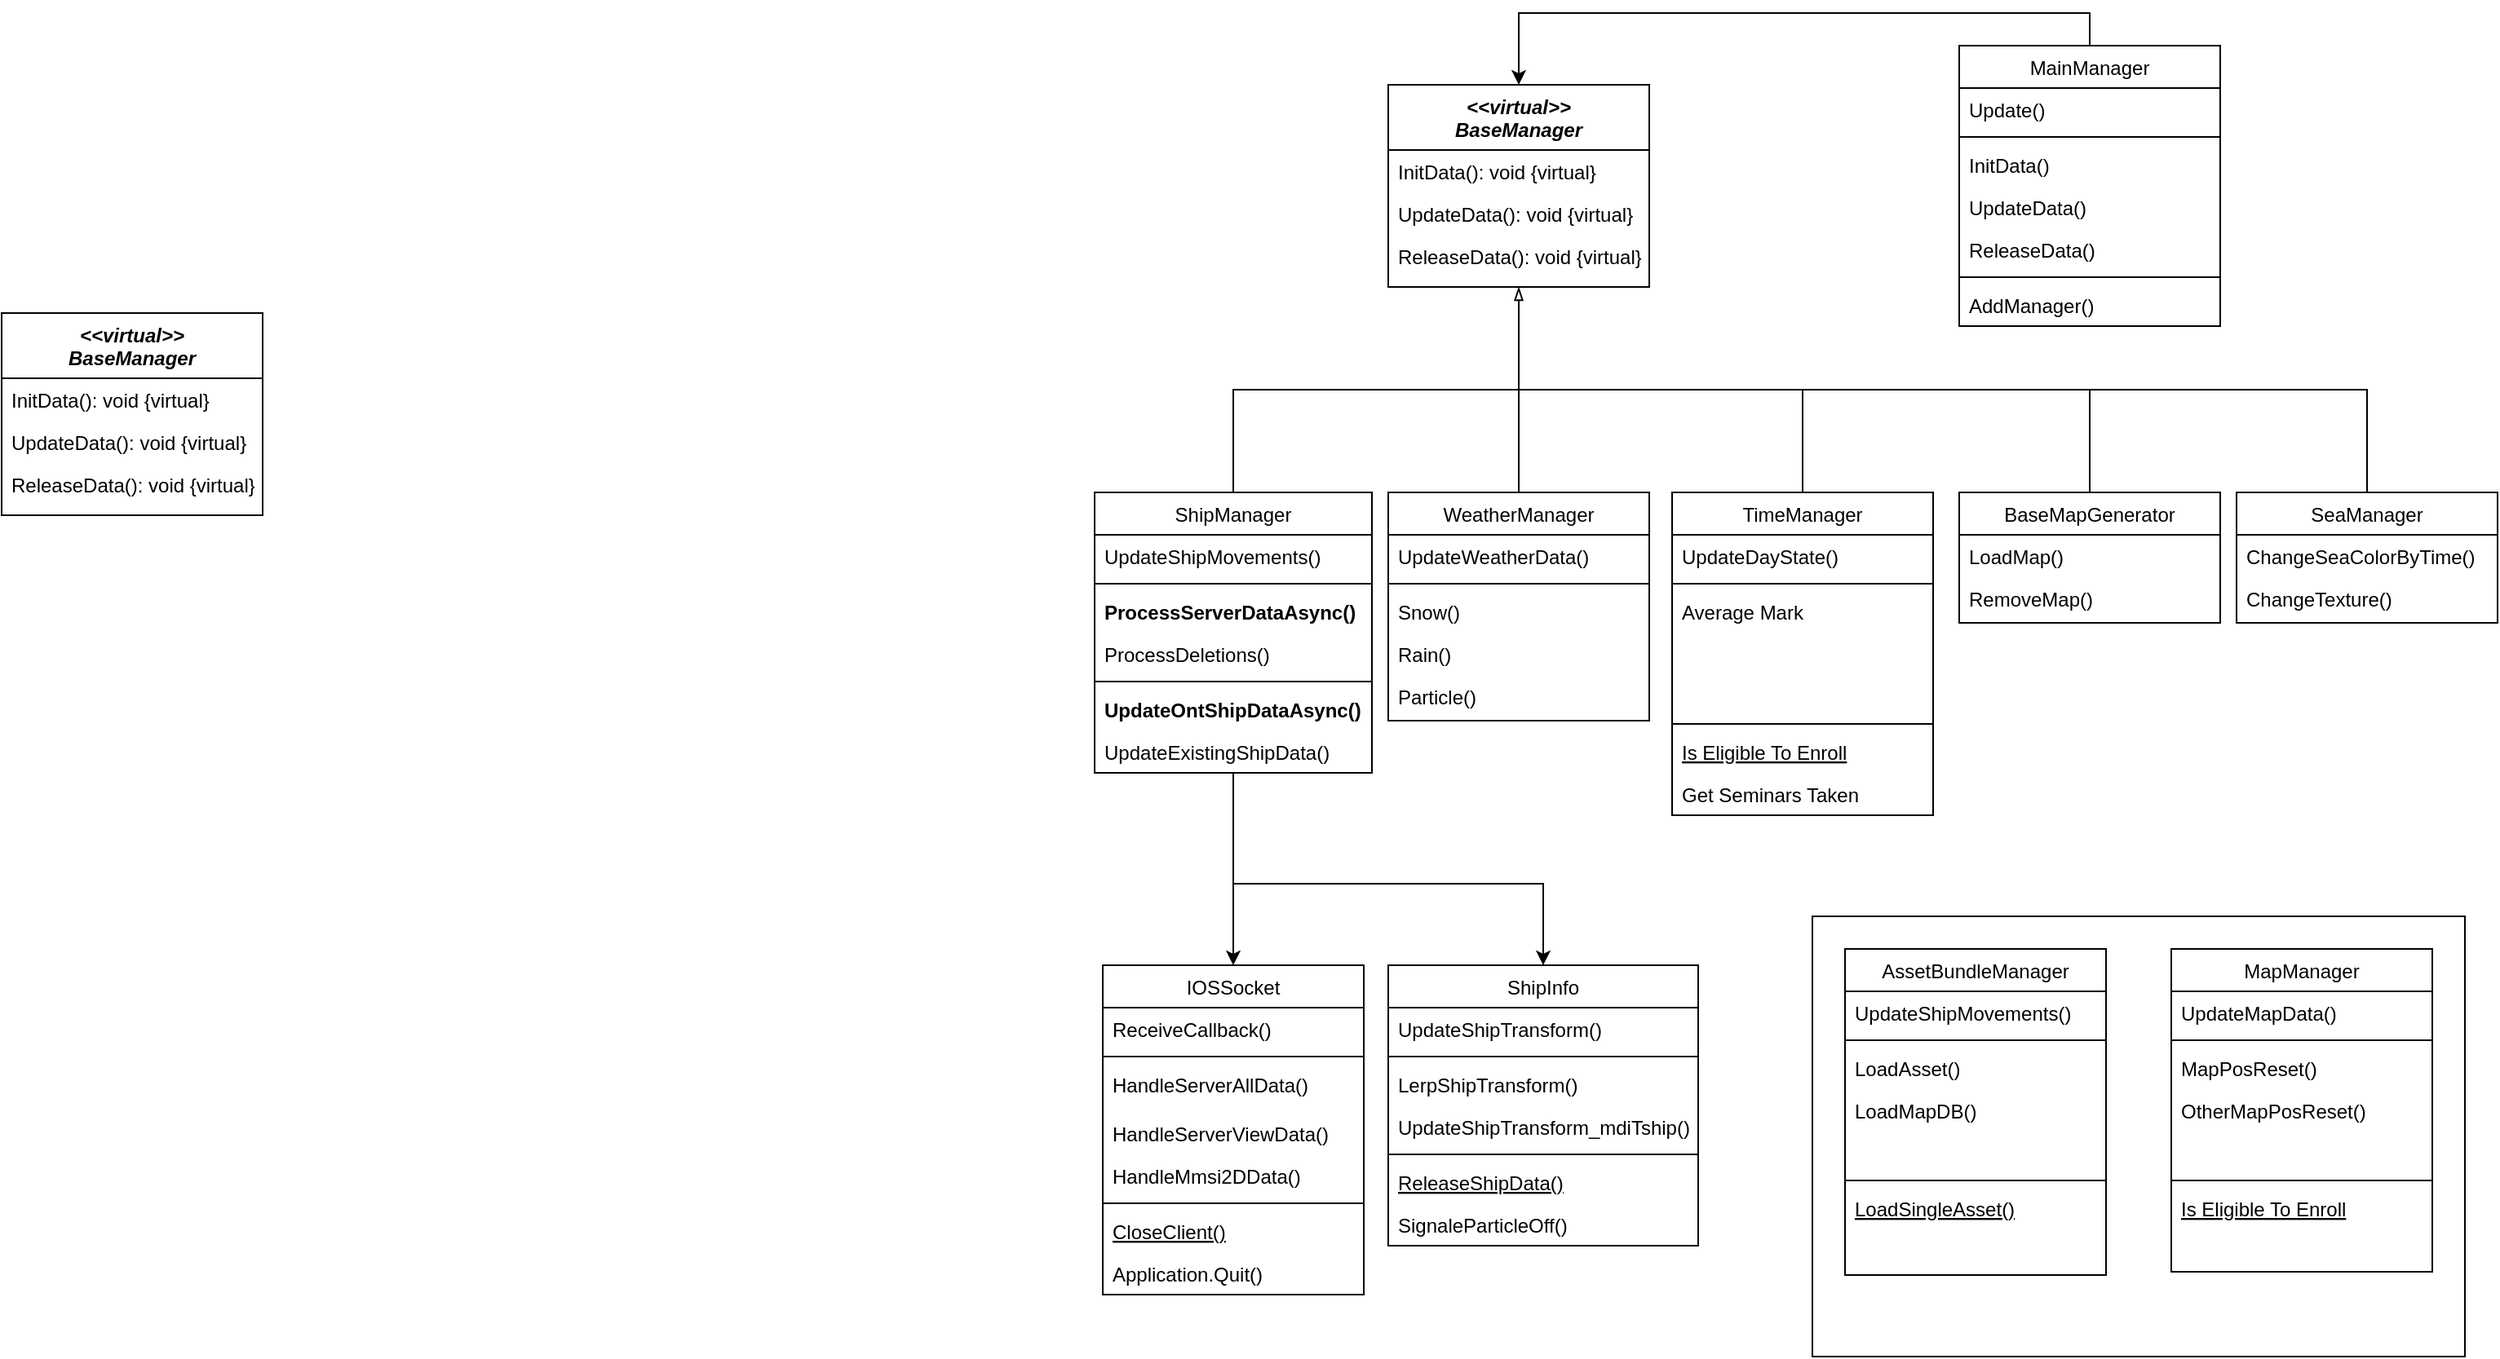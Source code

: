 <mxfile version="26.1.0">
  <diagram id="C5RBs43oDa-KdzZeNtuy" name="Page-1">
    <mxGraphModel dx="1985" dy="1126" grid="1" gridSize="10" guides="1" tooltips="1" connect="1" arrows="1" fold="1" page="1" pageScale="1" pageWidth="827" pageHeight="1169" math="0" shadow="0">
      <root>
        <mxCell id="WIyWlLk6GJQsqaUBKTNV-0" />
        <mxCell id="WIyWlLk6GJQsqaUBKTNV-1" parent="WIyWlLk6GJQsqaUBKTNV-0" />
        <mxCell id="UvAnDfyCXkps3YZP4fd6-12" value="" style="rounded=0;whiteSpace=wrap;html=1;" parent="WIyWlLk6GJQsqaUBKTNV-1" vertex="1">
          <mxGeometry x="500" y="740" width="400" height="270" as="geometry" />
        </mxCell>
        <mxCell id="DfZ1ENgfGOCCnhcyJ7iV-7" style="edgeStyle=orthogonalEdgeStyle;rounded=0;orthogonalLoop=1;jettySize=auto;html=1;entryX=0.5;entryY=1;entryDx=0;entryDy=0;exitX=0.5;exitY=0;exitDx=0;exitDy=0;endArrow=blockThin;endFill=0;" parent="WIyWlLk6GJQsqaUBKTNV-1" source="Alj4u0pKhrqVnWT4v8zK-0" target="Alj4u0pKhrqVnWT4v8zK-43" edge="1">
          <mxGeometry relative="1" as="geometry" />
        </mxCell>
        <mxCell id="DfZ1ENgfGOCCnhcyJ7iV-39" style="edgeStyle=orthogonalEdgeStyle;rounded=0;orthogonalLoop=1;jettySize=auto;html=1;entryX=0.5;entryY=0;entryDx=0;entryDy=0;" parent="WIyWlLk6GJQsqaUBKTNV-1" source="Alj4u0pKhrqVnWT4v8zK-0" target="0cpGOV-_o9rDiRtPM4y9-1" edge="1">
          <mxGeometry relative="1" as="geometry" />
        </mxCell>
        <mxCell id="UvAnDfyCXkps3YZP4fd6-2" style="edgeStyle=orthogonalEdgeStyle;rounded=0;orthogonalLoop=1;jettySize=auto;html=1;entryX=0.5;entryY=0;entryDx=0;entryDy=0;" parent="WIyWlLk6GJQsqaUBKTNV-1" source="Alj4u0pKhrqVnWT4v8zK-0" target="Alj4u0pKhrqVnWT4v8zK-23" edge="1">
          <mxGeometry relative="1" as="geometry">
            <Array as="points">
              <mxPoint x="145" y="720" />
              <mxPoint x="335" y="720" />
            </Array>
          </mxGeometry>
        </mxCell>
        <mxCell id="Alj4u0pKhrqVnWT4v8zK-0" value="ShipManager" style="swimlane;fontStyle=0;align=center;verticalAlign=top;childLayout=stackLayout;horizontal=1;startSize=26;horizontalStack=0;resizeParent=1;resizeLast=0;collapsible=1;marginBottom=0;rounded=0;shadow=0;strokeWidth=1;" parent="WIyWlLk6GJQsqaUBKTNV-1" vertex="1">
          <mxGeometry x="60" y="480" width="170" height="172" as="geometry">
            <mxRectangle x="130" y="380" width="160" height="26" as="alternateBounds" />
          </mxGeometry>
        </mxCell>
        <mxCell id="Alj4u0pKhrqVnWT4v8zK-1" value="UpdateShipMovements()" style="text;align=left;verticalAlign=top;spacingLeft=4;spacingRight=4;overflow=hidden;rotatable=0;points=[[0,0.5],[1,0.5]];portConstraint=eastwest;" parent="Alj4u0pKhrqVnWT4v8zK-0" vertex="1">
          <mxGeometry y="26" width="170" height="26" as="geometry" />
        </mxCell>
        <mxCell id="Alj4u0pKhrqVnWT4v8zK-22" value="" style="line;html=1;strokeWidth=1;align=left;verticalAlign=middle;spacingTop=-1;spacingLeft=3;spacingRight=3;rotatable=0;labelPosition=right;points=[];portConstraint=eastwest;" parent="Alj4u0pKhrqVnWT4v8zK-0" vertex="1">
          <mxGeometry y="52" width="170" height="8" as="geometry" />
        </mxCell>
        <mxCell id="Alj4u0pKhrqVnWT4v8zK-2" value="ProcessServerDataAsync()" style="text;align=left;verticalAlign=top;spacingLeft=4;spacingRight=4;overflow=hidden;rotatable=0;points=[[0,0.5],[1,0.5]];portConstraint=eastwest;rounded=0;shadow=0;html=0;fontStyle=1" parent="Alj4u0pKhrqVnWT4v8zK-0" vertex="1">
          <mxGeometry y="60" width="170" height="26" as="geometry" />
        </mxCell>
        <mxCell id="Alj4u0pKhrqVnWT4v8zK-15" value="ProcessDeletions()" style="text;align=left;verticalAlign=top;spacingLeft=4;spacingRight=4;overflow=hidden;rotatable=0;points=[[0,0.5],[1,0.5]];portConstraint=eastwest;rounded=0;shadow=0;html=0;" parent="Alj4u0pKhrqVnWT4v8zK-0" vertex="1">
          <mxGeometry y="86" width="170" height="26" as="geometry" />
        </mxCell>
        <mxCell id="Alj4u0pKhrqVnWT4v8zK-3" value="" style="line;html=1;strokeWidth=1;align=left;verticalAlign=middle;spacingTop=-1;spacingLeft=3;spacingRight=3;rotatable=0;labelPosition=right;points=[];portConstraint=eastwest;" parent="Alj4u0pKhrqVnWT4v8zK-0" vertex="1">
          <mxGeometry y="112" width="170" height="8" as="geometry" />
        </mxCell>
        <mxCell id="Alj4u0pKhrqVnWT4v8zK-16" value="UpdateOntShipDataAsync()" style="text;align=left;verticalAlign=top;spacingLeft=4;spacingRight=4;overflow=hidden;rotatable=0;points=[[0,0.5],[1,0.5]];portConstraint=eastwest;rounded=0;shadow=0;html=0;strokeColor=none;fontStyle=1" parent="Alj4u0pKhrqVnWT4v8zK-0" vertex="1">
          <mxGeometry y="120" width="170" height="26" as="geometry" />
        </mxCell>
        <mxCell id="Alj4u0pKhrqVnWT4v8zK-5" value="UpdateExistingShipData()" style="text;align=left;verticalAlign=top;spacingLeft=4;spacingRight=4;overflow=hidden;rotatable=0;points=[[0,0.5],[1,0.5]];portConstraint=eastwest;" parent="Alj4u0pKhrqVnWT4v8zK-0" vertex="1">
          <mxGeometry y="146" width="170" height="26" as="geometry" />
        </mxCell>
        <mxCell id="Alj4u0pKhrqVnWT4v8zK-23" value="ShipInfo" style="swimlane;fontStyle=0;align=center;verticalAlign=top;childLayout=stackLayout;horizontal=1;startSize=26;horizontalStack=0;resizeParent=1;resizeLast=0;collapsible=1;marginBottom=0;rounded=0;shadow=0;strokeWidth=1;" parent="WIyWlLk6GJQsqaUBKTNV-1" vertex="1">
          <mxGeometry x="240" y="770" width="190" height="172" as="geometry">
            <mxRectangle x="370" y="600" width="160" height="26" as="alternateBounds" />
          </mxGeometry>
        </mxCell>
        <mxCell id="Alj4u0pKhrqVnWT4v8zK-24" value="UpdateShipTransform()" style="text;align=left;verticalAlign=top;spacingLeft=4;spacingRight=4;overflow=hidden;rotatable=0;points=[[0,0.5],[1,0.5]];portConstraint=eastwest;" parent="Alj4u0pKhrqVnWT4v8zK-23" vertex="1">
          <mxGeometry y="26" width="190" height="26" as="geometry" />
        </mxCell>
        <mxCell id="Alj4u0pKhrqVnWT4v8zK-25" value="" style="line;html=1;strokeWidth=1;align=left;verticalAlign=middle;spacingTop=-1;spacingLeft=3;spacingRight=3;rotatable=0;labelPosition=right;points=[];portConstraint=eastwest;" parent="Alj4u0pKhrqVnWT4v8zK-23" vertex="1">
          <mxGeometry y="52" width="190" height="8" as="geometry" />
        </mxCell>
        <mxCell id="Alj4u0pKhrqVnWT4v8zK-26" value="LerpShipTransform()" style="text;align=left;verticalAlign=top;spacingLeft=4;spacingRight=4;overflow=hidden;rotatable=0;points=[[0,0.5],[1,0.5]];portConstraint=eastwest;rounded=0;shadow=0;html=0;" parent="Alj4u0pKhrqVnWT4v8zK-23" vertex="1">
          <mxGeometry y="60" width="190" height="26" as="geometry" />
        </mxCell>
        <mxCell id="Alj4u0pKhrqVnWT4v8zK-27" value="UpdateShipTransform_mdiTship()" style="text;align=left;verticalAlign=top;spacingLeft=4;spacingRight=4;overflow=hidden;rotatable=0;points=[[0,0.5],[1,0.5]];portConstraint=eastwest;rounded=0;shadow=0;html=0;" parent="Alj4u0pKhrqVnWT4v8zK-23" vertex="1">
          <mxGeometry y="86" width="190" height="26" as="geometry" />
        </mxCell>
        <mxCell id="Alj4u0pKhrqVnWT4v8zK-29" value="" style="line;html=1;strokeWidth=1;align=left;verticalAlign=middle;spacingTop=-1;spacingLeft=3;spacingRight=3;rotatable=0;labelPosition=right;points=[];portConstraint=eastwest;" parent="Alj4u0pKhrqVnWT4v8zK-23" vertex="1">
          <mxGeometry y="112" width="190" height="8" as="geometry" />
        </mxCell>
        <mxCell id="Alj4u0pKhrqVnWT4v8zK-30" value="ReleaseShipData()" style="text;align=left;verticalAlign=top;spacingLeft=4;spacingRight=4;overflow=hidden;rotatable=0;points=[[0,0.5],[1,0.5]];portConstraint=eastwest;fontStyle=4" parent="Alj4u0pKhrqVnWT4v8zK-23" vertex="1">
          <mxGeometry y="120" width="190" height="26" as="geometry" />
        </mxCell>
        <mxCell id="Alj4u0pKhrqVnWT4v8zK-31" value="SignaleParticleOff()" style="text;align=left;verticalAlign=top;spacingLeft=4;spacingRight=4;overflow=hidden;rotatable=0;points=[[0,0.5],[1,0.5]];portConstraint=eastwest;" parent="Alj4u0pKhrqVnWT4v8zK-23" vertex="1">
          <mxGeometry y="146" width="190" height="26" as="geometry" />
        </mxCell>
        <mxCell id="DfZ1ENgfGOCCnhcyJ7iV-30" style="edgeStyle=orthogonalEdgeStyle;rounded=0;orthogonalLoop=1;jettySize=auto;html=1;endArrow=none;startFill=0;exitX=0.5;exitY=0;exitDx=0;exitDy=0;" parent="WIyWlLk6GJQsqaUBKTNV-1" source="Alj4u0pKhrqVnWT4v8zK-32" edge="1">
          <mxGeometry relative="1" as="geometry">
            <mxPoint x="670" y="477" as="sourcePoint" />
            <mxPoint x="320" y="380" as="targetPoint" />
            <Array as="points">
              <mxPoint x="670" y="417" />
              <mxPoint x="320" y="417" />
            </Array>
          </mxGeometry>
        </mxCell>
        <mxCell id="Alj4u0pKhrqVnWT4v8zK-32" value="BaseMapGenerator" style="swimlane;fontStyle=0;align=center;verticalAlign=top;childLayout=stackLayout;horizontal=1;startSize=26;horizontalStack=0;resizeParent=1;resizeLast=0;collapsible=1;marginBottom=0;rounded=0;shadow=0;strokeWidth=1;" parent="WIyWlLk6GJQsqaUBKTNV-1" vertex="1">
          <mxGeometry x="590" y="480" width="160" height="80" as="geometry">
            <mxRectangle x="130" y="380" width="160" height="26" as="alternateBounds" />
          </mxGeometry>
        </mxCell>
        <mxCell id="Alj4u0pKhrqVnWT4v8zK-35" value="LoadMap()&#xa;" style="text;align=left;verticalAlign=top;spacingLeft=4;spacingRight=4;overflow=hidden;rotatable=0;points=[[0,0.5],[1,0.5]];portConstraint=eastwest;rounded=0;shadow=0;html=0;" parent="Alj4u0pKhrqVnWT4v8zK-32" vertex="1">
          <mxGeometry y="26" width="160" height="26" as="geometry" />
        </mxCell>
        <mxCell id="Alj4u0pKhrqVnWT4v8zK-36" value="RemoveMap()" style="text;align=left;verticalAlign=top;spacingLeft=4;spacingRight=4;overflow=hidden;rotatable=0;points=[[0,0.5],[1,0.5]];portConstraint=eastwest;rounded=0;shadow=0;html=0;" parent="Alj4u0pKhrqVnWT4v8zK-32" vertex="1">
          <mxGeometry y="52" width="160" height="26" as="geometry" />
        </mxCell>
        <mxCell id="Alj4u0pKhrqVnWT4v8zK-43" value="&lt;&lt;virtual&gt;&gt;&#xa;BaseManager" style="swimlane;fontStyle=3;align=center;verticalAlign=top;childLayout=stackLayout;horizontal=1;startSize=40;horizontalStack=0;resizeParent=1;resizeLast=0;collapsible=1;marginBottom=0;rounded=0;shadow=0;strokeWidth=1;" parent="WIyWlLk6GJQsqaUBKTNV-1" vertex="1">
          <mxGeometry x="240" y="230" width="160" height="124" as="geometry">
            <mxRectangle x="130" y="380" width="160" height="26" as="alternateBounds" />
          </mxGeometry>
        </mxCell>
        <mxCell id="Alj4u0pKhrqVnWT4v8zK-44" value="InitData(): void {virtual} " style="text;align=left;verticalAlign=top;spacingLeft=4;spacingRight=4;overflow=hidden;rotatable=0;points=[[0,0.5],[1,0.5]];portConstraint=eastwest;" parent="Alj4u0pKhrqVnWT4v8zK-43" vertex="1">
          <mxGeometry y="40" width="160" height="26" as="geometry" />
        </mxCell>
        <mxCell id="Alj4u0pKhrqVnWT4v8zK-46" value="UpdateData(): void {virtual}" style="text;align=left;verticalAlign=top;spacingLeft=4;spacingRight=4;overflow=hidden;rotatable=0;points=[[0,0.5],[1,0.5]];portConstraint=eastwest;rounded=0;shadow=0;html=0;" parent="Alj4u0pKhrqVnWT4v8zK-43" vertex="1">
          <mxGeometry y="66" width="160" height="26" as="geometry" />
        </mxCell>
        <mxCell id="Alj4u0pKhrqVnWT4v8zK-51" value="ReleaseData(): void {virtual}" style="text;align=left;verticalAlign=top;spacingLeft=4;spacingRight=4;overflow=hidden;rotatable=0;points=[[0,0.5],[1,0.5]];portConstraint=eastwest;" parent="Alj4u0pKhrqVnWT4v8zK-43" vertex="1">
          <mxGeometry y="92" width="160" height="26" as="geometry" />
        </mxCell>
        <mxCell id="DfZ1ENgfGOCCnhcyJ7iV-34" style="edgeStyle=orthogonalEdgeStyle;rounded=0;orthogonalLoop=1;jettySize=auto;html=1;exitX=0.5;exitY=0;exitDx=0;exitDy=0;entryX=0.5;entryY=0;entryDx=0;entryDy=0;" parent="WIyWlLk6GJQsqaUBKTNV-1" source="Alj4u0pKhrqVnWT4v8zK-52" target="Alj4u0pKhrqVnWT4v8zK-43" edge="1">
          <mxGeometry relative="1" as="geometry" />
        </mxCell>
        <mxCell id="Alj4u0pKhrqVnWT4v8zK-52" value="MainManager" style="swimlane;fontStyle=0;align=center;verticalAlign=top;childLayout=stackLayout;horizontal=1;startSize=26;horizontalStack=0;resizeParent=1;resizeLast=0;collapsible=1;marginBottom=0;rounded=0;shadow=0;strokeWidth=1;" parent="WIyWlLk6GJQsqaUBKTNV-1" vertex="1">
          <mxGeometry x="590" y="206" width="160" height="172" as="geometry">
            <mxRectangle x="130" y="380" width="160" height="26" as="alternateBounds" />
          </mxGeometry>
        </mxCell>
        <mxCell id="Alj4u0pKhrqVnWT4v8zK-53" value="Update()" style="text;align=left;verticalAlign=top;spacingLeft=4;spacingRight=4;overflow=hidden;rotatable=0;points=[[0,0.5],[1,0.5]];portConstraint=eastwest;" parent="Alj4u0pKhrqVnWT4v8zK-52" vertex="1">
          <mxGeometry y="26" width="160" height="26" as="geometry" />
        </mxCell>
        <mxCell id="Alj4u0pKhrqVnWT4v8zK-54" value="" style="line;html=1;strokeWidth=1;align=left;verticalAlign=middle;spacingTop=-1;spacingLeft=3;spacingRight=3;rotatable=0;labelPosition=right;points=[];portConstraint=eastwest;" parent="Alj4u0pKhrqVnWT4v8zK-52" vertex="1">
          <mxGeometry y="52" width="160" height="8" as="geometry" />
        </mxCell>
        <mxCell id="Alj4u0pKhrqVnWT4v8zK-55" value="InitData()" style="text;align=left;verticalAlign=top;spacingLeft=4;spacingRight=4;overflow=hidden;rotatable=0;points=[[0,0.5],[1,0.5]];portConstraint=eastwest;rounded=0;shadow=0;html=0;" parent="Alj4u0pKhrqVnWT4v8zK-52" vertex="1">
          <mxGeometry y="60" width="160" height="26" as="geometry" />
        </mxCell>
        <mxCell id="Alj4u0pKhrqVnWT4v8zK-56" value="UpdateData()" style="text;align=left;verticalAlign=top;spacingLeft=4;spacingRight=4;overflow=hidden;rotatable=0;points=[[0,0.5],[1,0.5]];portConstraint=eastwest;rounded=0;shadow=0;html=0;" parent="Alj4u0pKhrqVnWT4v8zK-52" vertex="1">
          <mxGeometry y="86" width="160" height="26" as="geometry" />
        </mxCell>
        <mxCell id="Alj4u0pKhrqVnWT4v8zK-57" value="ReleaseData()" style="text;align=left;verticalAlign=top;spacingLeft=4;spacingRight=4;overflow=hidden;rotatable=0;points=[[0,0.5],[1,0.5]];portConstraint=eastwest;rounded=0;shadow=0;html=0;" parent="Alj4u0pKhrqVnWT4v8zK-52" vertex="1">
          <mxGeometry y="112" width="160" height="26" as="geometry" />
        </mxCell>
        <mxCell id="Alj4u0pKhrqVnWT4v8zK-58" value="" style="line;html=1;strokeWidth=1;align=left;verticalAlign=middle;spacingTop=-1;spacingLeft=3;spacingRight=3;rotatable=0;labelPosition=right;points=[];portConstraint=eastwest;" parent="Alj4u0pKhrqVnWT4v8zK-52" vertex="1">
          <mxGeometry y="138" width="160" height="8" as="geometry" />
        </mxCell>
        <mxCell id="Alj4u0pKhrqVnWT4v8zK-60" value="AddManager()" style="text;align=left;verticalAlign=top;spacingLeft=4;spacingRight=4;overflow=hidden;rotatable=0;points=[[0,0.5],[1,0.5]];portConstraint=eastwest;" parent="Alj4u0pKhrqVnWT4v8zK-52" vertex="1">
          <mxGeometry y="146" width="160" height="26" as="geometry" />
        </mxCell>
        <mxCell id="Alj4u0pKhrqVnWT4v8zK-61" value="AssetBundleManager" style="swimlane;fontStyle=0;align=center;verticalAlign=top;childLayout=stackLayout;horizontal=1;startSize=26;horizontalStack=0;resizeParent=1;resizeLast=0;collapsible=1;marginBottom=0;rounded=0;shadow=0;strokeWidth=1;" parent="WIyWlLk6GJQsqaUBKTNV-1" vertex="1">
          <mxGeometry x="520" y="760" width="160" height="200" as="geometry">
            <mxRectangle x="130" y="380" width="160" height="26" as="alternateBounds" />
          </mxGeometry>
        </mxCell>
        <mxCell id="Alj4u0pKhrqVnWT4v8zK-62" value="UpdateShipMovements()" style="text;align=left;verticalAlign=top;spacingLeft=4;spacingRight=4;overflow=hidden;rotatable=0;points=[[0,0.5],[1,0.5]];portConstraint=eastwest;" parent="Alj4u0pKhrqVnWT4v8zK-61" vertex="1">
          <mxGeometry y="26" width="160" height="26" as="geometry" />
        </mxCell>
        <mxCell id="Alj4u0pKhrqVnWT4v8zK-63" value="" style="line;html=1;strokeWidth=1;align=left;verticalAlign=middle;spacingTop=-1;spacingLeft=3;spacingRight=3;rotatable=0;labelPosition=right;points=[];portConstraint=eastwest;" parent="Alj4u0pKhrqVnWT4v8zK-61" vertex="1">
          <mxGeometry y="52" width="160" height="8" as="geometry" />
        </mxCell>
        <mxCell id="Alj4u0pKhrqVnWT4v8zK-64" value="LoadAsset()" style="text;align=left;verticalAlign=top;spacingLeft=4;spacingRight=4;overflow=hidden;rotatable=0;points=[[0,0.5],[1,0.5]];portConstraint=eastwest;rounded=0;shadow=0;html=0;" parent="Alj4u0pKhrqVnWT4v8zK-61" vertex="1">
          <mxGeometry y="60" width="160" height="26" as="geometry" />
        </mxCell>
        <mxCell id="Alj4u0pKhrqVnWT4v8zK-65" value="LoadMapDB()" style="text;align=left;verticalAlign=top;spacingLeft=4;spacingRight=4;overflow=hidden;rotatable=0;points=[[0,0.5],[1,0.5]];portConstraint=eastwest;rounded=0;shadow=0;html=0;" parent="Alj4u0pKhrqVnWT4v8zK-61" vertex="1">
          <mxGeometry y="86" width="160" height="26" as="geometry" />
        </mxCell>
        <mxCell id="Alj4u0pKhrqVnWT4v8zK-66" style="text;align=left;verticalAlign=top;spacingLeft=4;spacingRight=4;overflow=hidden;rotatable=0;points=[[0,0.5],[1,0.5]];portConstraint=eastwest;rounded=0;shadow=0;html=0;" parent="Alj4u0pKhrqVnWT4v8zK-61" vertex="1">
          <mxGeometry y="112" width="160" height="26" as="geometry" />
        </mxCell>
        <mxCell id="Alj4u0pKhrqVnWT4v8zK-67" value="" style="line;html=1;strokeWidth=1;align=left;verticalAlign=middle;spacingTop=-1;spacingLeft=3;spacingRight=3;rotatable=0;labelPosition=right;points=[];portConstraint=eastwest;" parent="Alj4u0pKhrqVnWT4v8zK-61" vertex="1">
          <mxGeometry y="138" width="160" height="8" as="geometry" />
        </mxCell>
        <mxCell id="Alj4u0pKhrqVnWT4v8zK-68" value="LoadSingleAsset()" style="text;align=left;verticalAlign=top;spacingLeft=4;spacingRight=4;overflow=hidden;rotatable=0;points=[[0,0.5],[1,0.5]];portConstraint=eastwest;fontStyle=4" parent="Alj4u0pKhrqVnWT4v8zK-61" vertex="1">
          <mxGeometry y="146" width="160" height="26" as="geometry" />
        </mxCell>
        <mxCell id="DfZ1ENgfGOCCnhcyJ7iV-11" style="edgeStyle=orthogonalEdgeStyle;rounded=0;orthogonalLoop=1;jettySize=auto;html=1;endArrow=none;startFill=0;" parent="WIyWlLk6GJQsqaUBKTNV-1" source="Alj4u0pKhrqVnWT4v8zK-70" edge="1">
          <mxGeometry relative="1" as="geometry">
            <mxPoint x="320" y="410" as="targetPoint" />
          </mxGeometry>
        </mxCell>
        <mxCell id="Alj4u0pKhrqVnWT4v8zK-70" value="WeatherManager" style="swimlane;fontStyle=0;align=center;verticalAlign=top;childLayout=stackLayout;horizontal=1;startSize=26;horizontalStack=0;resizeParent=1;resizeLast=0;collapsible=1;marginBottom=0;rounded=0;shadow=0;strokeWidth=1;" parent="WIyWlLk6GJQsqaUBKTNV-1" vertex="1">
          <mxGeometry x="240" y="480" width="160" height="140" as="geometry">
            <mxRectangle x="130" y="380" width="160" height="26" as="alternateBounds" />
          </mxGeometry>
        </mxCell>
        <mxCell id="Alj4u0pKhrqVnWT4v8zK-71" value="UpdateWeatherData()" style="text;align=left;verticalAlign=top;spacingLeft=4;spacingRight=4;overflow=hidden;rotatable=0;points=[[0,0.5],[1,0.5]];portConstraint=eastwest;" parent="Alj4u0pKhrqVnWT4v8zK-70" vertex="1">
          <mxGeometry y="26" width="160" height="26" as="geometry" />
        </mxCell>
        <mxCell id="Alj4u0pKhrqVnWT4v8zK-72" value="" style="line;html=1;strokeWidth=1;align=left;verticalAlign=middle;spacingTop=-1;spacingLeft=3;spacingRight=3;rotatable=0;labelPosition=right;points=[];portConstraint=eastwest;" parent="Alj4u0pKhrqVnWT4v8zK-70" vertex="1">
          <mxGeometry y="52" width="160" height="8" as="geometry" />
        </mxCell>
        <mxCell id="Alj4u0pKhrqVnWT4v8zK-73" value="Snow()" style="text;align=left;verticalAlign=top;spacingLeft=4;spacingRight=4;overflow=hidden;rotatable=0;points=[[0,0.5],[1,0.5]];portConstraint=eastwest;rounded=0;shadow=0;html=0;" parent="Alj4u0pKhrqVnWT4v8zK-70" vertex="1">
          <mxGeometry y="60" width="160" height="26" as="geometry" />
        </mxCell>
        <mxCell id="Alj4u0pKhrqVnWT4v8zK-74" value="Rain()" style="text;align=left;verticalAlign=top;spacingLeft=4;spacingRight=4;overflow=hidden;rotatable=0;points=[[0,0.5],[1,0.5]];portConstraint=eastwest;rounded=0;shadow=0;html=0;" parent="Alj4u0pKhrqVnWT4v8zK-70" vertex="1">
          <mxGeometry y="86" width="160" height="26" as="geometry" />
        </mxCell>
        <mxCell id="Alj4u0pKhrqVnWT4v8zK-75" value="Particle()" style="text;align=left;verticalAlign=top;spacingLeft=4;spacingRight=4;overflow=hidden;rotatable=0;points=[[0,0.5],[1,0.5]];portConstraint=eastwest;rounded=0;shadow=0;html=0;" parent="Alj4u0pKhrqVnWT4v8zK-70" vertex="1">
          <mxGeometry y="112" width="160" height="26" as="geometry" />
        </mxCell>
        <mxCell id="DfZ1ENgfGOCCnhcyJ7iV-12" style="edgeStyle=orthogonalEdgeStyle;rounded=0;orthogonalLoop=1;jettySize=auto;html=1;exitX=0.5;exitY=0;exitDx=0;exitDy=0;endArrow=none;startFill=0;" parent="WIyWlLk6GJQsqaUBKTNV-1" source="Alj4u0pKhrqVnWT4v8zK-79" edge="1">
          <mxGeometry relative="1" as="geometry">
            <mxPoint x="320" y="417" as="targetPoint" />
            <mxPoint x="494" y="477" as="sourcePoint" />
            <Array as="points">
              <mxPoint x="494" y="417" />
            </Array>
          </mxGeometry>
        </mxCell>
        <mxCell id="Alj4u0pKhrqVnWT4v8zK-79" value="TimeManager" style="swimlane;fontStyle=0;align=center;verticalAlign=top;childLayout=stackLayout;horizontal=1;startSize=26;horizontalStack=0;resizeParent=1;resizeLast=0;collapsible=1;marginBottom=0;rounded=0;shadow=0;strokeWidth=1;" parent="WIyWlLk6GJQsqaUBKTNV-1" vertex="1">
          <mxGeometry x="414" y="480" width="160" height="198" as="geometry">
            <mxRectangle x="130" y="380" width="160" height="26" as="alternateBounds" />
          </mxGeometry>
        </mxCell>
        <mxCell id="Alj4u0pKhrqVnWT4v8zK-80" value="UpdateDayState()" style="text;align=left;verticalAlign=top;spacingLeft=4;spacingRight=4;overflow=hidden;rotatable=0;points=[[0,0.5],[1,0.5]];portConstraint=eastwest;" parent="Alj4u0pKhrqVnWT4v8zK-79" vertex="1">
          <mxGeometry y="26" width="160" height="26" as="geometry" />
        </mxCell>
        <mxCell id="Alj4u0pKhrqVnWT4v8zK-81" value="" style="line;html=1;strokeWidth=1;align=left;verticalAlign=middle;spacingTop=-1;spacingLeft=3;spacingRight=3;rotatable=0;labelPosition=right;points=[];portConstraint=eastwest;" parent="Alj4u0pKhrqVnWT4v8zK-79" vertex="1">
          <mxGeometry y="52" width="160" height="8" as="geometry" />
        </mxCell>
        <mxCell id="Alj4u0pKhrqVnWT4v8zK-82" value="Average Mark" style="text;align=left;verticalAlign=top;spacingLeft=4;spacingRight=4;overflow=hidden;rotatable=0;points=[[0,0.5],[1,0.5]];portConstraint=eastwest;rounded=0;shadow=0;html=0;" parent="Alj4u0pKhrqVnWT4v8zK-79" vertex="1">
          <mxGeometry y="60" width="160" height="26" as="geometry" />
        </mxCell>
        <mxCell id="Alj4u0pKhrqVnWT4v8zK-83" style="text;align=left;verticalAlign=top;spacingLeft=4;spacingRight=4;overflow=hidden;rotatable=0;points=[[0,0.5],[1,0.5]];portConstraint=eastwest;rounded=0;shadow=0;html=0;" parent="Alj4u0pKhrqVnWT4v8zK-79" vertex="1">
          <mxGeometry y="86" width="160" height="26" as="geometry" />
        </mxCell>
        <mxCell id="Alj4u0pKhrqVnWT4v8zK-84" style="text;align=left;verticalAlign=top;spacingLeft=4;spacingRight=4;overflow=hidden;rotatable=0;points=[[0,0.5],[1,0.5]];portConstraint=eastwest;rounded=0;shadow=0;html=0;" parent="Alj4u0pKhrqVnWT4v8zK-79" vertex="1">
          <mxGeometry y="112" width="160" height="26" as="geometry" />
        </mxCell>
        <mxCell id="Alj4u0pKhrqVnWT4v8zK-85" value="" style="line;html=1;strokeWidth=1;align=left;verticalAlign=middle;spacingTop=-1;spacingLeft=3;spacingRight=3;rotatable=0;labelPosition=right;points=[];portConstraint=eastwest;" parent="Alj4u0pKhrqVnWT4v8zK-79" vertex="1">
          <mxGeometry y="138" width="160" height="8" as="geometry" />
        </mxCell>
        <mxCell id="Alj4u0pKhrqVnWT4v8zK-86" value="Is Eligible To Enroll" style="text;align=left;verticalAlign=top;spacingLeft=4;spacingRight=4;overflow=hidden;rotatable=0;points=[[0,0.5],[1,0.5]];portConstraint=eastwest;fontStyle=4" parent="Alj4u0pKhrqVnWT4v8zK-79" vertex="1">
          <mxGeometry y="146" width="160" height="26" as="geometry" />
        </mxCell>
        <mxCell id="Alj4u0pKhrqVnWT4v8zK-87" value="Get Seminars Taken" style="text;align=left;verticalAlign=top;spacingLeft=4;spacingRight=4;overflow=hidden;rotatable=0;points=[[0,0.5],[1,0.5]];portConstraint=eastwest;" parent="Alj4u0pKhrqVnWT4v8zK-79" vertex="1">
          <mxGeometry y="172" width="160" height="26" as="geometry" />
        </mxCell>
        <mxCell id="0cpGOV-_o9rDiRtPM4y9-1" value="IOSSocket" style="swimlane;fontStyle=0;align=center;verticalAlign=top;childLayout=stackLayout;horizontal=1;startSize=26;horizontalStack=0;resizeParent=1;resizeLast=0;collapsible=1;marginBottom=0;rounded=0;shadow=0;strokeWidth=1;" parent="WIyWlLk6GJQsqaUBKTNV-1" vertex="1">
          <mxGeometry x="65" y="770" width="160" height="202" as="geometry">
            <mxRectangle x="130" y="380" width="160" height="26" as="alternateBounds" />
          </mxGeometry>
        </mxCell>
        <mxCell id="0cpGOV-_o9rDiRtPM4y9-2" value="ReceiveCallback()" style="text;align=left;verticalAlign=top;spacingLeft=4;spacingRight=4;overflow=hidden;rotatable=0;points=[[0,0.5],[1,0.5]];portConstraint=eastwest;" parent="0cpGOV-_o9rDiRtPM4y9-1" vertex="1">
          <mxGeometry y="26" width="160" height="26" as="geometry" />
        </mxCell>
        <mxCell id="0cpGOV-_o9rDiRtPM4y9-3" value="" style="line;html=1;strokeWidth=1;align=left;verticalAlign=middle;spacingTop=-1;spacingLeft=3;spacingRight=3;rotatable=0;labelPosition=right;points=[];portConstraint=eastwest;" parent="0cpGOV-_o9rDiRtPM4y9-1" vertex="1">
          <mxGeometry y="52" width="160" height="8" as="geometry" />
        </mxCell>
        <mxCell id="0cpGOV-_o9rDiRtPM4y9-4" value="HandleServerAllData()" style="text;align=left;verticalAlign=top;spacingLeft=4;spacingRight=4;overflow=hidden;rotatable=0;points=[[0,0.5],[1,0.5]];portConstraint=eastwest;rounded=0;shadow=0;html=0;" parent="0cpGOV-_o9rDiRtPM4y9-1" vertex="1">
          <mxGeometry y="60" width="160" height="30" as="geometry" />
        </mxCell>
        <mxCell id="0cpGOV-_o9rDiRtPM4y9-5" value="HandleServerViewData()" style="text;align=left;verticalAlign=top;spacingLeft=4;spacingRight=4;overflow=hidden;rotatable=0;points=[[0,0.5],[1,0.5]];portConstraint=eastwest;rounded=0;shadow=0;html=0;" parent="0cpGOV-_o9rDiRtPM4y9-1" vertex="1">
          <mxGeometry y="90" width="160" height="26" as="geometry" />
        </mxCell>
        <mxCell id="0cpGOV-_o9rDiRtPM4y9-6" value="HandleMmsi2DData()" style="text;align=left;verticalAlign=top;spacingLeft=4;spacingRight=4;overflow=hidden;rotatable=0;points=[[0,0.5],[1,0.5]];portConstraint=eastwest;rounded=0;shadow=0;html=0;" parent="0cpGOV-_o9rDiRtPM4y9-1" vertex="1">
          <mxGeometry y="116" width="160" height="26" as="geometry" />
        </mxCell>
        <mxCell id="0cpGOV-_o9rDiRtPM4y9-7" value="" style="line;html=1;strokeWidth=1;align=left;verticalAlign=middle;spacingTop=-1;spacingLeft=3;spacingRight=3;rotatable=0;labelPosition=right;points=[];portConstraint=eastwest;" parent="0cpGOV-_o9rDiRtPM4y9-1" vertex="1">
          <mxGeometry y="142" width="160" height="8" as="geometry" />
        </mxCell>
        <mxCell id="0cpGOV-_o9rDiRtPM4y9-8" value="CloseClient()" style="text;align=left;verticalAlign=top;spacingLeft=4;spacingRight=4;overflow=hidden;rotatable=0;points=[[0,0.5],[1,0.5]];portConstraint=eastwest;fontStyle=4" parent="0cpGOV-_o9rDiRtPM4y9-1" vertex="1">
          <mxGeometry y="150" width="160" height="26" as="geometry" />
        </mxCell>
        <mxCell id="0cpGOV-_o9rDiRtPM4y9-9" value="Application.Quit()" style="text;align=left;verticalAlign=top;spacingLeft=4;spacingRight=4;overflow=hidden;rotatable=0;points=[[0,0.5],[1,0.5]];portConstraint=eastwest;" parent="0cpGOV-_o9rDiRtPM4y9-1" vertex="1">
          <mxGeometry y="176" width="160" height="26" as="geometry" />
        </mxCell>
        <mxCell id="DfZ1ENgfGOCCnhcyJ7iV-31" style="edgeStyle=orthogonalEdgeStyle;rounded=0;orthogonalLoop=1;jettySize=auto;html=1;endArrow=none;startFill=0;exitX=0.5;exitY=0;exitDx=0;exitDy=0;" parent="WIyWlLk6GJQsqaUBKTNV-1" source="DfZ1ENgfGOCCnhcyJ7iV-15" edge="1">
          <mxGeometry relative="1" as="geometry">
            <mxPoint x="840" y="477" as="sourcePoint" />
            <mxPoint x="320" y="370" as="targetPoint" />
            <Array as="points">
              <mxPoint x="840" y="417" />
              <mxPoint x="320" y="417" />
            </Array>
          </mxGeometry>
        </mxCell>
        <mxCell id="DfZ1ENgfGOCCnhcyJ7iV-15" value="SeaManager" style="swimlane;fontStyle=0;align=center;verticalAlign=top;childLayout=stackLayout;horizontal=1;startSize=26;horizontalStack=0;resizeParent=1;resizeLast=0;collapsible=1;marginBottom=0;rounded=0;shadow=0;strokeWidth=1;" parent="WIyWlLk6GJQsqaUBKTNV-1" vertex="1">
          <mxGeometry x="760" y="480" width="160" height="80" as="geometry">
            <mxRectangle x="130" y="380" width="160" height="26" as="alternateBounds" />
          </mxGeometry>
        </mxCell>
        <mxCell id="DfZ1ENgfGOCCnhcyJ7iV-16" value="ChangeSeaColorByTime()" style="text;align=left;verticalAlign=top;spacingLeft=4;spacingRight=4;overflow=hidden;rotatable=0;points=[[0,0.5],[1,0.5]];portConstraint=eastwest;" parent="DfZ1ENgfGOCCnhcyJ7iV-15" vertex="1">
          <mxGeometry y="26" width="160" height="26" as="geometry" />
        </mxCell>
        <mxCell id="DfZ1ENgfGOCCnhcyJ7iV-18" value="ChangeTexture()" style="text;align=left;verticalAlign=top;spacingLeft=4;spacingRight=4;overflow=hidden;rotatable=0;points=[[0,0.5],[1,0.5]];portConstraint=eastwest;rounded=0;shadow=0;html=0;" parent="DfZ1ENgfGOCCnhcyJ7iV-15" vertex="1">
          <mxGeometry y="52" width="160" height="26" as="geometry" />
        </mxCell>
        <mxCell id="UvAnDfyCXkps3YZP4fd6-3" value="MapManager" style="swimlane;fontStyle=0;align=center;verticalAlign=top;childLayout=stackLayout;horizontal=1;startSize=26;horizontalStack=0;resizeParent=1;resizeLast=0;collapsible=1;marginBottom=0;rounded=0;shadow=0;strokeWidth=1;" parent="WIyWlLk6GJQsqaUBKTNV-1" vertex="1">
          <mxGeometry x="720" y="760" width="160" height="198" as="geometry">
            <mxRectangle x="130" y="380" width="160" height="26" as="alternateBounds" />
          </mxGeometry>
        </mxCell>
        <mxCell id="UvAnDfyCXkps3YZP4fd6-4" value="UpdateMapData()" style="text;align=left;verticalAlign=top;spacingLeft=4;spacingRight=4;overflow=hidden;rotatable=0;points=[[0,0.5],[1,0.5]];portConstraint=eastwest;" parent="UvAnDfyCXkps3YZP4fd6-3" vertex="1">
          <mxGeometry y="26" width="160" height="26" as="geometry" />
        </mxCell>
        <mxCell id="UvAnDfyCXkps3YZP4fd6-5" value="" style="line;html=1;strokeWidth=1;align=left;verticalAlign=middle;spacingTop=-1;spacingLeft=3;spacingRight=3;rotatable=0;labelPosition=right;points=[];portConstraint=eastwest;" parent="UvAnDfyCXkps3YZP4fd6-3" vertex="1">
          <mxGeometry y="52" width="160" height="8" as="geometry" />
        </mxCell>
        <mxCell id="UvAnDfyCXkps3YZP4fd6-6" value="MapPosReset()" style="text;align=left;verticalAlign=top;spacingLeft=4;spacingRight=4;overflow=hidden;rotatable=0;points=[[0,0.5],[1,0.5]];portConstraint=eastwest;rounded=0;shadow=0;html=0;" parent="UvAnDfyCXkps3YZP4fd6-3" vertex="1">
          <mxGeometry y="60" width="160" height="26" as="geometry" />
        </mxCell>
        <mxCell id="UvAnDfyCXkps3YZP4fd6-7" value="OtherMapPosReset()" style="text;align=left;verticalAlign=top;spacingLeft=4;spacingRight=4;overflow=hidden;rotatable=0;points=[[0,0.5],[1,0.5]];portConstraint=eastwest;rounded=0;shadow=0;html=0;" parent="UvAnDfyCXkps3YZP4fd6-3" vertex="1">
          <mxGeometry y="86" width="160" height="26" as="geometry" />
        </mxCell>
        <mxCell id="UvAnDfyCXkps3YZP4fd6-8" style="text;align=left;verticalAlign=top;spacingLeft=4;spacingRight=4;overflow=hidden;rotatable=0;points=[[0,0.5],[1,0.5]];portConstraint=eastwest;rounded=0;shadow=0;html=0;" parent="UvAnDfyCXkps3YZP4fd6-3" vertex="1">
          <mxGeometry y="112" width="160" height="26" as="geometry" />
        </mxCell>
        <mxCell id="UvAnDfyCXkps3YZP4fd6-9" value="" style="line;html=1;strokeWidth=1;align=left;verticalAlign=middle;spacingTop=-1;spacingLeft=3;spacingRight=3;rotatable=0;labelPosition=right;points=[];portConstraint=eastwest;" parent="UvAnDfyCXkps3YZP4fd6-3" vertex="1">
          <mxGeometry y="138" width="160" height="8" as="geometry" />
        </mxCell>
        <mxCell id="UvAnDfyCXkps3YZP4fd6-10" value="Is Eligible To Enroll" style="text;align=left;verticalAlign=top;spacingLeft=4;spacingRight=4;overflow=hidden;rotatable=0;points=[[0,0.5],[1,0.5]];portConstraint=eastwest;fontStyle=4" parent="UvAnDfyCXkps3YZP4fd6-3" vertex="1">
          <mxGeometry y="146" width="160" height="26" as="geometry" />
        </mxCell>
        <mxCell id="j_aActlYz4-NteS7Opcz-0" value="&lt;&lt;virtual&gt;&gt;&#xa;BaseManager" style="swimlane;fontStyle=3;align=center;verticalAlign=top;childLayout=stackLayout;horizontal=1;startSize=40;horizontalStack=0;resizeParent=1;resizeLast=0;collapsible=1;marginBottom=0;rounded=0;shadow=0;strokeWidth=1;" vertex="1" parent="WIyWlLk6GJQsqaUBKTNV-1">
          <mxGeometry x="-610" y="370" width="160" height="124" as="geometry">
            <mxRectangle x="130" y="380" width="160" height="26" as="alternateBounds" />
          </mxGeometry>
        </mxCell>
        <mxCell id="j_aActlYz4-NteS7Opcz-1" value="InitData(): void {virtual} " style="text;align=left;verticalAlign=top;spacingLeft=4;spacingRight=4;overflow=hidden;rotatable=0;points=[[0,0.5],[1,0.5]];portConstraint=eastwest;" vertex="1" parent="j_aActlYz4-NteS7Opcz-0">
          <mxGeometry y="40" width="160" height="26" as="geometry" />
        </mxCell>
        <mxCell id="j_aActlYz4-NteS7Opcz-2" value="UpdateData(): void {virtual}" style="text;align=left;verticalAlign=top;spacingLeft=4;spacingRight=4;overflow=hidden;rotatable=0;points=[[0,0.5],[1,0.5]];portConstraint=eastwest;rounded=0;shadow=0;html=0;" vertex="1" parent="j_aActlYz4-NteS7Opcz-0">
          <mxGeometry y="66" width="160" height="26" as="geometry" />
        </mxCell>
        <mxCell id="j_aActlYz4-NteS7Opcz-3" value="ReleaseData(): void {virtual}" style="text;align=left;verticalAlign=top;spacingLeft=4;spacingRight=4;overflow=hidden;rotatable=0;points=[[0,0.5],[1,0.5]];portConstraint=eastwest;" vertex="1" parent="j_aActlYz4-NteS7Opcz-0">
          <mxGeometry y="92" width="160" height="26" as="geometry" />
        </mxCell>
      </root>
    </mxGraphModel>
  </diagram>
</mxfile>
